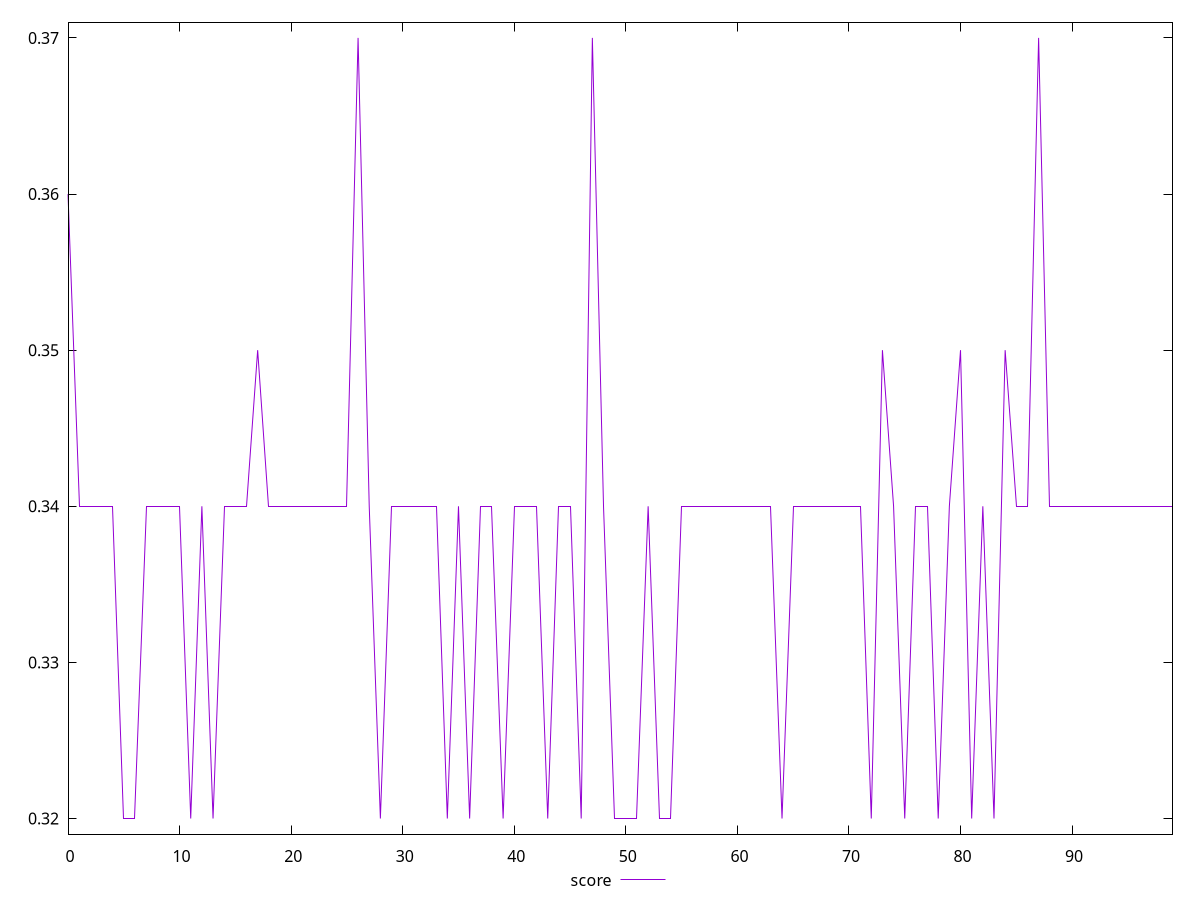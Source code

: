 reset

$score <<EOF
0 0.36
1 0.34
2 0.34
3 0.34
4 0.34
5 0.32
6 0.32
7 0.34
8 0.34
9 0.34
10 0.34
11 0.32
12 0.34
13 0.32
14 0.34
15 0.34
16 0.34
17 0.35
18 0.34
19 0.34
20 0.34
21 0.34
22 0.34
23 0.34
24 0.34
25 0.34
26 0.37
27 0.34
28 0.32
29 0.34
30 0.34
31 0.34
32 0.34
33 0.34
34 0.32
35 0.34
36 0.32
37 0.34
38 0.34
39 0.32
40 0.34
41 0.34
42 0.34
43 0.32
44 0.34
45 0.34
46 0.32
47 0.37
48 0.34
49 0.32
50 0.32
51 0.32
52 0.34
53 0.32
54 0.32
55 0.34
56 0.34
57 0.34
58 0.34
59 0.34
60 0.34
61 0.34
62 0.34
63 0.34
64 0.32
65 0.34
66 0.34
67 0.34
68 0.34
69 0.34
70 0.34
71 0.34
72 0.32
73 0.35
74 0.34
75 0.32
76 0.34
77 0.34
78 0.32
79 0.34
80 0.35
81 0.32
82 0.34
83 0.32
84 0.35
85 0.34
86 0.34
87 0.37
88 0.34
89 0.34
90 0.34
91 0.34
92 0.34
93 0.34
94 0.34
95 0.34
96 0.34
97 0.34
98 0.34
99 0.34
EOF

set key outside below
set xrange [0:99]
set yrange [0.319:0.371]
set trange [0.319:0.371]
set terminal svg size 640, 500 enhanced background rgb 'white'
set output "report_00019_2021-02-10T18-14-37.922Z//unused-javascript/samples/pages+cached+noadtech/score/values.svg"

plot $score title "score" with line

reset
